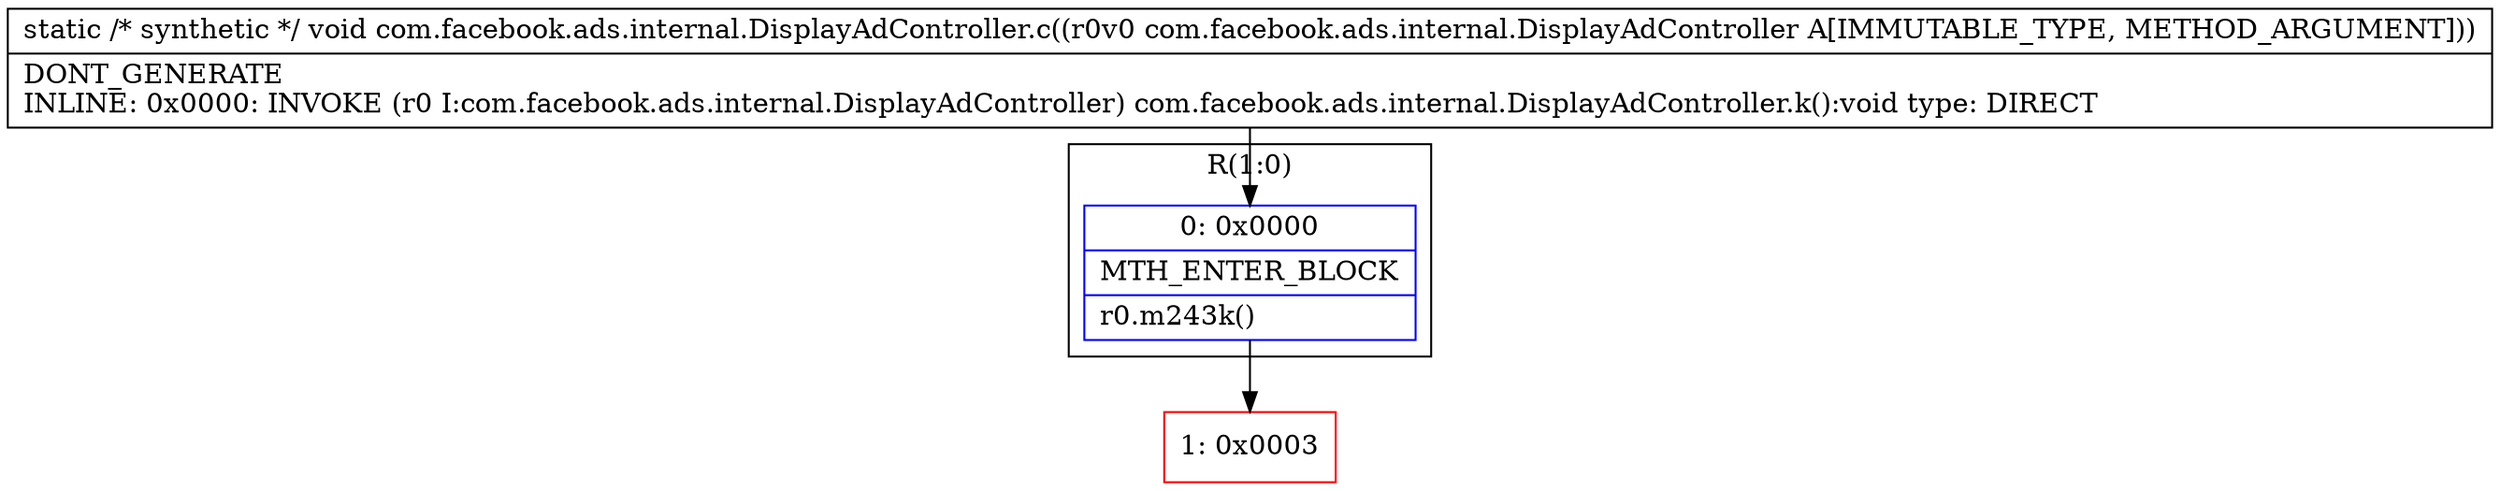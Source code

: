 digraph "CFG forcom.facebook.ads.internal.DisplayAdController.c(Lcom\/facebook\/ads\/internal\/DisplayAdController;)V" {
subgraph cluster_Region_1182358041 {
label = "R(1:0)";
node [shape=record,color=blue];
Node_0 [shape=record,label="{0\:\ 0x0000|MTH_ENTER_BLOCK\l|r0.m243k()\l}"];
}
Node_1 [shape=record,color=red,label="{1\:\ 0x0003}"];
MethodNode[shape=record,label="{static \/* synthetic *\/ void com.facebook.ads.internal.DisplayAdController.c((r0v0 com.facebook.ads.internal.DisplayAdController A[IMMUTABLE_TYPE, METHOD_ARGUMENT]))  | DONT_GENERATE\lINLINE: 0x0000: INVOKE  (r0 I:com.facebook.ads.internal.DisplayAdController) com.facebook.ads.internal.DisplayAdController.k():void type: DIRECT\l}"];
MethodNode -> Node_0;
Node_0 -> Node_1;
}

